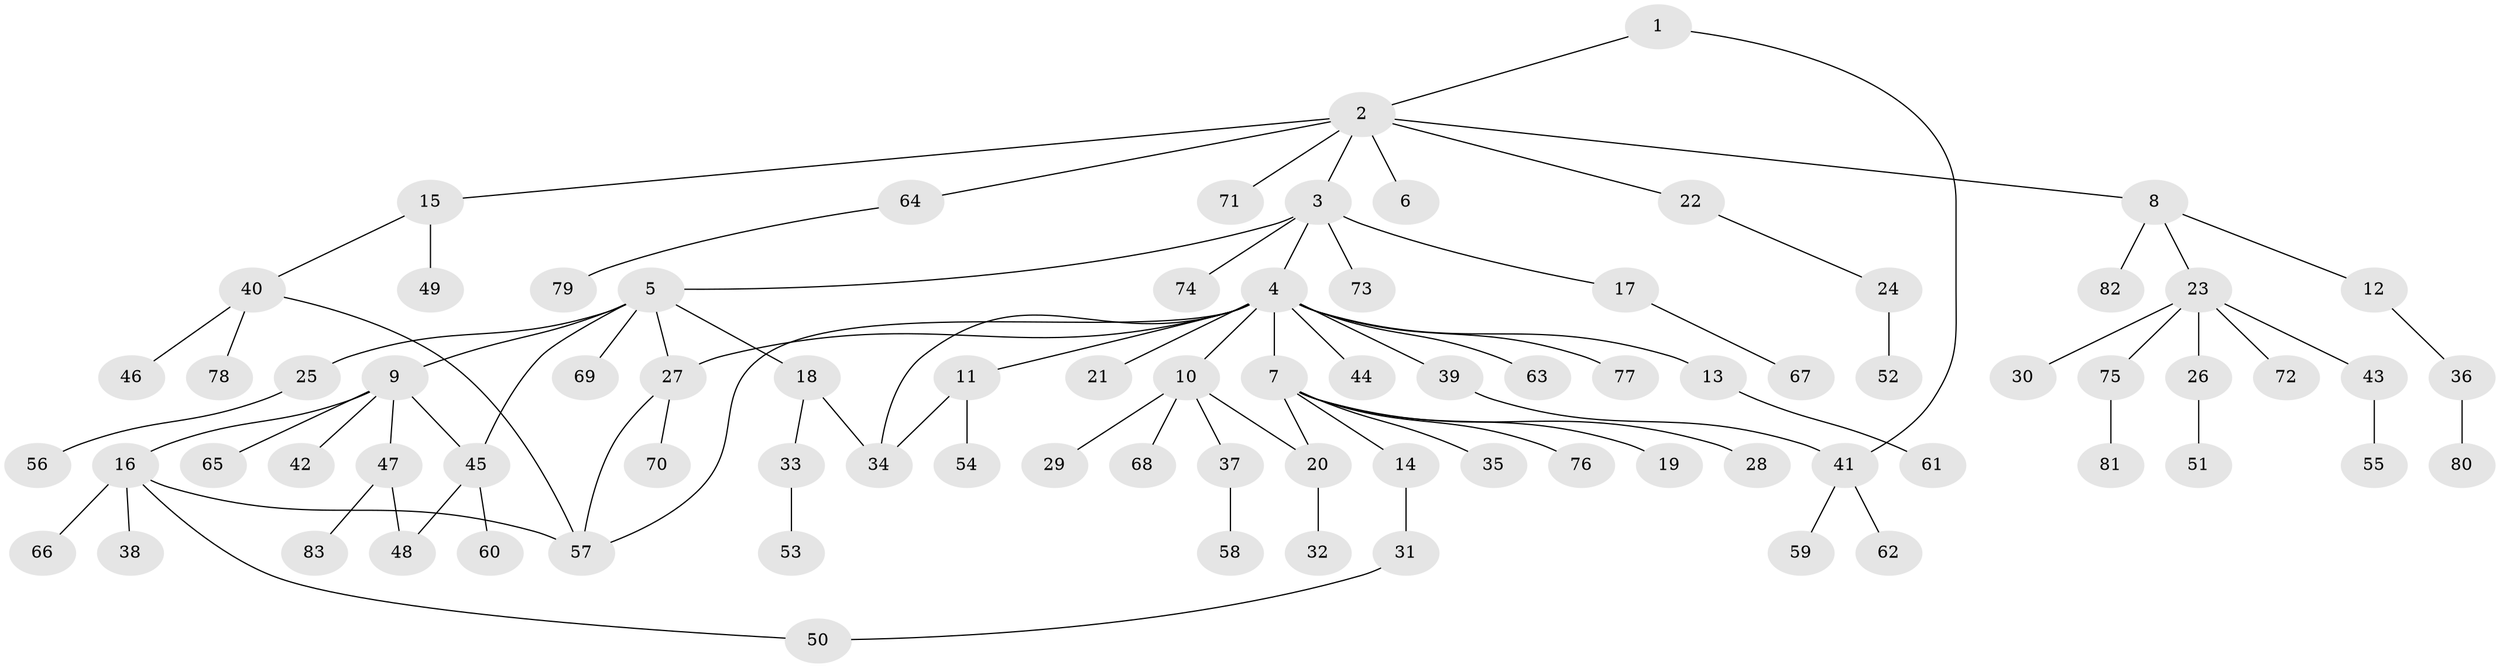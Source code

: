 // coarse degree distribution, {2: 0.22033898305084745, 7: 0.01694915254237288, 4: 0.0847457627118644, 3: 0.1016949152542373, 1: 0.4745762711864407, 5: 0.05084745762711865, 6: 0.03389830508474576, 12: 0.01694915254237288}
// Generated by graph-tools (version 1.1) at 2025/36/03/04/25 23:36:51]
// undirected, 83 vertices, 93 edges
graph export_dot {
  node [color=gray90,style=filled];
  1;
  2;
  3;
  4;
  5;
  6;
  7;
  8;
  9;
  10;
  11;
  12;
  13;
  14;
  15;
  16;
  17;
  18;
  19;
  20;
  21;
  22;
  23;
  24;
  25;
  26;
  27;
  28;
  29;
  30;
  31;
  32;
  33;
  34;
  35;
  36;
  37;
  38;
  39;
  40;
  41;
  42;
  43;
  44;
  45;
  46;
  47;
  48;
  49;
  50;
  51;
  52;
  53;
  54;
  55;
  56;
  57;
  58;
  59;
  60;
  61;
  62;
  63;
  64;
  65;
  66;
  67;
  68;
  69;
  70;
  71;
  72;
  73;
  74;
  75;
  76;
  77;
  78;
  79;
  80;
  81;
  82;
  83;
  1 -- 2;
  1 -- 41;
  2 -- 3;
  2 -- 6;
  2 -- 8;
  2 -- 15;
  2 -- 22;
  2 -- 64;
  2 -- 71;
  3 -- 4;
  3 -- 5;
  3 -- 17;
  3 -- 73;
  3 -- 74;
  4 -- 7;
  4 -- 10;
  4 -- 11;
  4 -- 13;
  4 -- 21;
  4 -- 27;
  4 -- 34;
  4 -- 39;
  4 -- 44;
  4 -- 57;
  4 -- 63;
  4 -- 77;
  5 -- 9;
  5 -- 18;
  5 -- 25;
  5 -- 27;
  5 -- 45;
  5 -- 69;
  7 -- 14;
  7 -- 19;
  7 -- 20;
  7 -- 28;
  7 -- 35;
  7 -- 76;
  8 -- 12;
  8 -- 23;
  8 -- 82;
  9 -- 16;
  9 -- 42;
  9 -- 45;
  9 -- 47;
  9 -- 65;
  10 -- 20;
  10 -- 29;
  10 -- 37;
  10 -- 68;
  11 -- 34;
  11 -- 54;
  12 -- 36;
  13 -- 61;
  14 -- 31;
  15 -- 40;
  15 -- 49;
  16 -- 38;
  16 -- 50;
  16 -- 57;
  16 -- 66;
  17 -- 67;
  18 -- 33;
  18 -- 34;
  20 -- 32;
  22 -- 24;
  23 -- 26;
  23 -- 30;
  23 -- 43;
  23 -- 72;
  23 -- 75;
  24 -- 52;
  25 -- 56;
  26 -- 51;
  27 -- 57;
  27 -- 70;
  31 -- 50;
  33 -- 53;
  36 -- 80;
  37 -- 58;
  39 -- 41;
  40 -- 46;
  40 -- 57;
  40 -- 78;
  41 -- 59;
  41 -- 62;
  43 -- 55;
  45 -- 48;
  45 -- 60;
  47 -- 48;
  47 -- 83;
  64 -- 79;
  75 -- 81;
}
